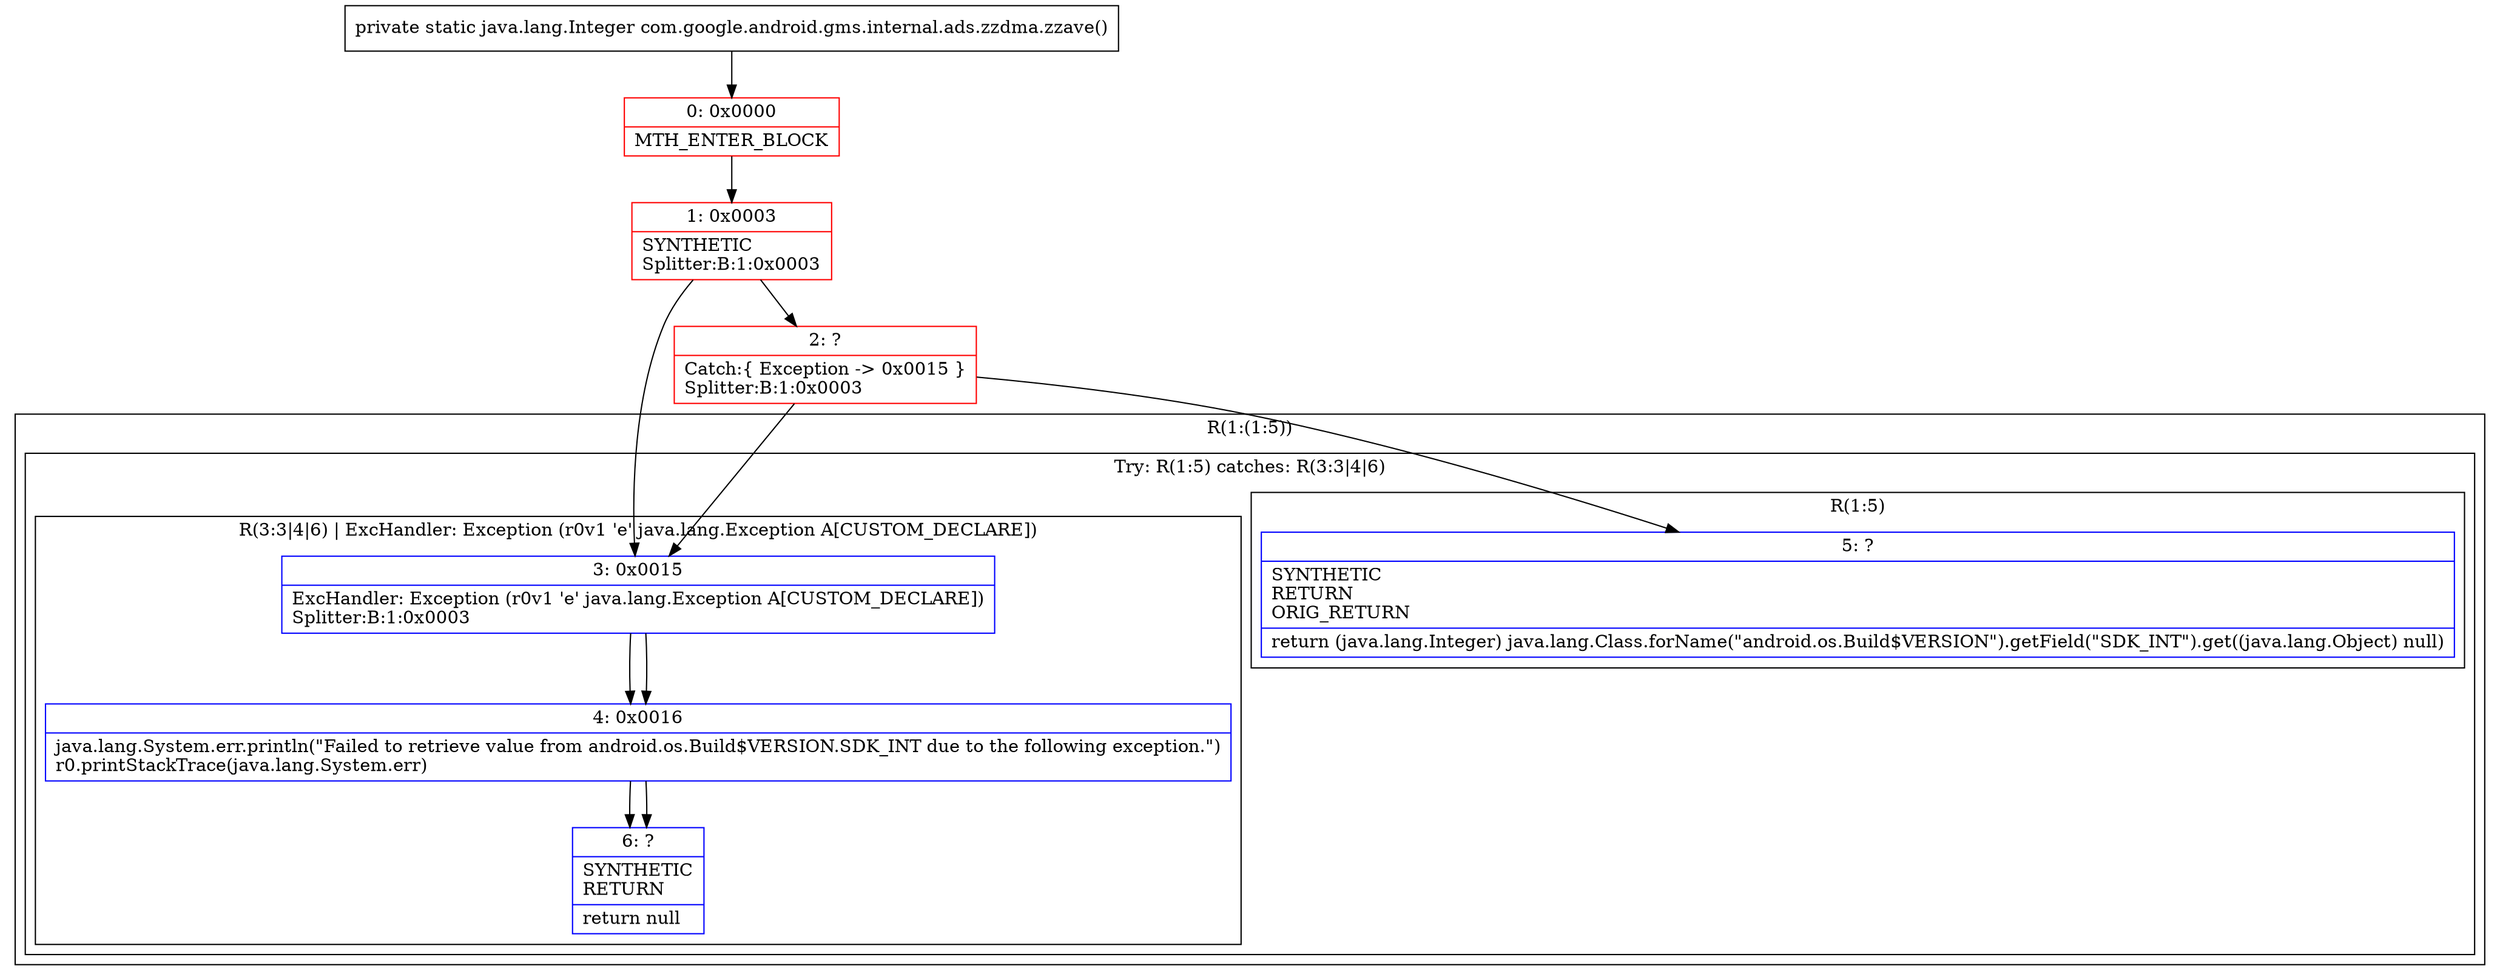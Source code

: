 digraph "CFG forcom.google.android.gms.internal.ads.zzdma.zzave()Ljava\/lang\/Integer;" {
subgraph cluster_Region_806302680 {
label = "R(1:(1:5))";
node [shape=record,color=blue];
subgraph cluster_TryCatchRegion_1040804226 {
label = "Try: R(1:5) catches: R(3:3|4|6)";
node [shape=record,color=blue];
subgraph cluster_Region_726078060 {
label = "R(1:5)";
node [shape=record,color=blue];
Node_5 [shape=record,label="{5\:\ ?|SYNTHETIC\lRETURN\lORIG_RETURN\l|return (java.lang.Integer) java.lang.Class.forName(\"android.os.Build$VERSION\").getField(\"SDK_INT\").get((java.lang.Object) null)\l}"];
}
subgraph cluster_Region_1626113466 {
label = "R(3:3|4|6) | ExcHandler: Exception (r0v1 'e' java.lang.Exception A[CUSTOM_DECLARE])\l";
node [shape=record,color=blue];
Node_3 [shape=record,label="{3\:\ 0x0015|ExcHandler: Exception (r0v1 'e' java.lang.Exception A[CUSTOM_DECLARE])\lSplitter:B:1:0x0003\l}"];
Node_4 [shape=record,label="{4\:\ 0x0016|java.lang.System.err.println(\"Failed to retrieve value from android.os.Build$VERSION.SDK_INT due to the following exception.\")\lr0.printStackTrace(java.lang.System.err)\l}"];
Node_6 [shape=record,label="{6\:\ ?|SYNTHETIC\lRETURN\l|return null\l}"];
}
}
}
subgraph cluster_Region_1626113466 {
label = "R(3:3|4|6) | ExcHandler: Exception (r0v1 'e' java.lang.Exception A[CUSTOM_DECLARE])\l";
node [shape=record,color=blue];
Node_3 [shape=record,label="{3\:\ 0x0015|ExcHandler: Exception (r0v1 'e' java.lang.Exception A[CUSTOM_DECLARE])\lSplitter:B:1:0x0003\l}"];
Node_4 [shape=record,label="{4\:\ 0x0016|java.lang.System.err.println(\"Failed to retrieve value from android.os.Build$VERSION.SDK_INT due to the following exception.\")\lr0.printStackTrace(java.lang.System.err)\l}"];
Node_6 [shape=record,label="{6\:\ ?|SYNTHETIC\lRETURN\l|return null\l}"];
}
Node_0 [shape=record,color=red,label="{0\:\ 0x0000|MTH_ENTER_BLOCK\l}"];
Node_1 [shape=record,color=red,label="{1\:\ 0x0003|SYNTHETIC\lSplitter:B:1:0x0003\l}"];
Node_2 [shape=record,color=red,label="{2\:\ ?|Catch:\{ Exception \-\> 0x0015 \}\lSplitter:B:1:0x0003\l}"];
MethodNode[shape=record,label="{private static java.lang.Integer com.google.android.gms.internal.ads.zzdma.zzave() }"];
MethodNode -> Node_0;
Node_3 -> Node_4;
Node_4 -> Node_6;
Node_3 -> Node_4;
Node_4 -> Node_6;
Node_0 -> Node_1;
Node_1 -> Node_2;
Node_1 -> Node_3;
Node_2 -> Node_3;
Node_2 -> Node_5;
}

